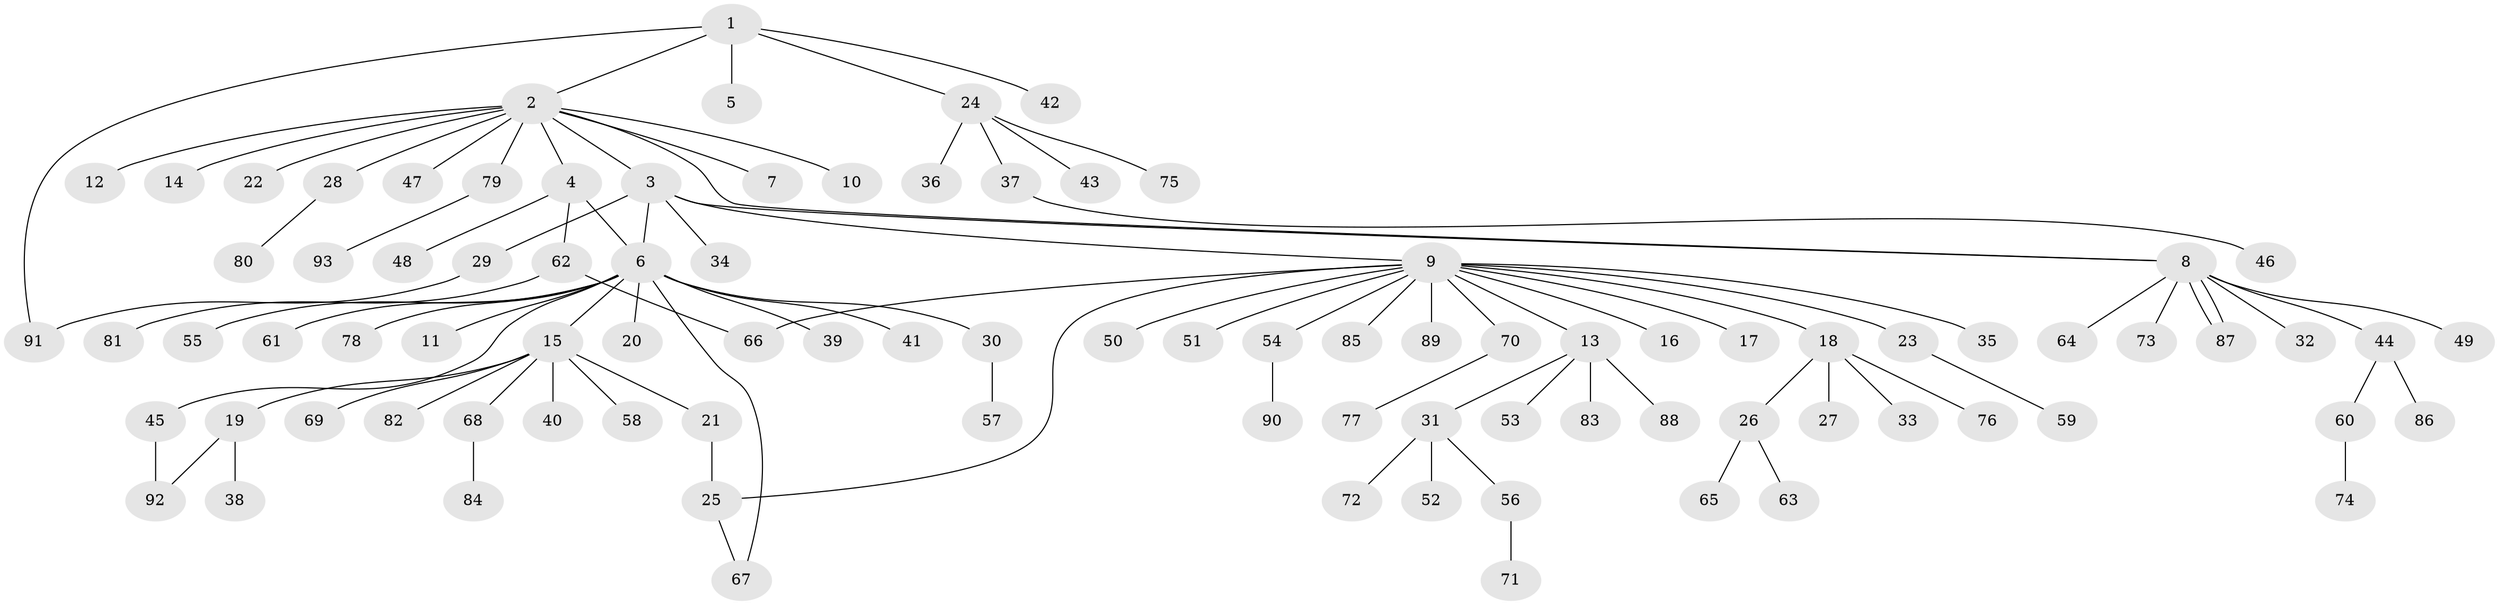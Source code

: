 // coarse degree distribution, {4: 0.05970149253731343, 11: 0.014925373134328358, 5: 0.014925373134328358, 3: 0.05970149253731343, 12: 0.014925373134328358, 1: 0.6567164179104478, 7: 0.029850746268656716, 14: 0.014925373134328358, 2: 0.13432835820895522}
// Generated by graph-tools (version 1.1) at 2025/50/03/04/25 22:50:14]
// undirected, 93 vertices, 100 edges
graph export_dot {
  node [color=gray90,style=filled];
  1;
  2;
  3;
  4;
  5;
  6;
  7;
  8;
  9;
  10;
  11;
  12;
  13;
  14;
  15;
  16;
  17;
  18;
  19;
  20;
  21;
  22;
  23;
  24;
  25;
  26;
  27;
  28;
  29;
  30;
  31;
  32;
  33;
  34;
  35;
  36;
  37;
  38;
  39;
  40;
  41;
  42;
  43;
  44;
  45;
  46;
  47;
  48;
  49;
  50;
  51;
  52;
  53;
  54;
  55;
  56;
  57;
  58;
  59;
  60;
  61;
  62;
  63;
  64;
  65;
  66;
  67;
  68;
  69;
  70;
  71;
  72;
  73;
  74;
  75;
  76;
  77;
  78;
  79;
  80;
  81;
  82;
  83;
  84;
  85;
  86;
  87;
  88;
  89;
  90;
  91;
  92;
  93;
  1 -- 2;
  1 -- 5;
  1 -- 24;
  1 -- 42;
  1 -- 91;
  2 -- 3;
  2 -- 4;
  2 -- 7;
  2 -- 8;
  2 -- 10;
  2 -- 12;
  2 -- 14;
  2 -- 22;
  2 -- 28;
  2 -- 47;
  2 -- 79;
  3 -- 6;
  3 -- 8;
  3 -- 9;
  3 -- 29;
  3 -- 34;
  4 -- 6;
  4 -- 48;
  4 -- 62;
  6 -- 11;
  6 -- 15;
  6 -- 20;
  6 -- 30;
  6 -- 39;
  6 -- 41;
  6 -- 45;
  6 -- 55;
  6 -- 61;
  6 -- 67;
  6 -- 78;
  8 -- 32;
  8 -- 44;
  8 -- 49;
  8 -- 64;
  8 -- 73;
  8 -- 87;
  8 -- 87;
  9 -- 13;
  9 -- 16;
  9 -- 17;
  9 -- 18;
  9 -- 23;
  9 -- 25;
  9 -- 35;
  9 -- 50;
  9 -- 51;
  9 -- 54;
  9 -- 66;
  9 -- 70;
  9 -- 85;
  9 -- 89;
  13 -- 31;
  13 -- 53;
  13 -- 83;
  13 -- 88;
  15 -- 19;
  15 -- 21;
  15 -- 40;
  15 -- 58;
  15 -- 68;
  15 -- 69;
  15 -- 82;
  18 -- 26;
  18 -- 27;
  18 -- 33;
  18 -- 76;
  19 -- 38;
  19 -- 92;
  21 -- 25;
  23 -- 59;
  24 -- 36;
  24 -- 37;
  24 -- 43;
  24 -- 75;
  25 -- 67;
  26 -- 63;
  26 -- 65;
  28 -- 80;
  29 -- 91;
  30 -- 57;
  31 -- 52;
  31 -- 56;
  31 -- 72;
  37 -- 46;
  44 -- 60;
  44 -- 86;
  45 -- 92;
  54 -- 90;
  56 -- 71;
  60 -- 74;
  62 -- 66;
  62 -- 81;
  68 -- 84;
  70 -- 77;
  79 -- 93;
}
